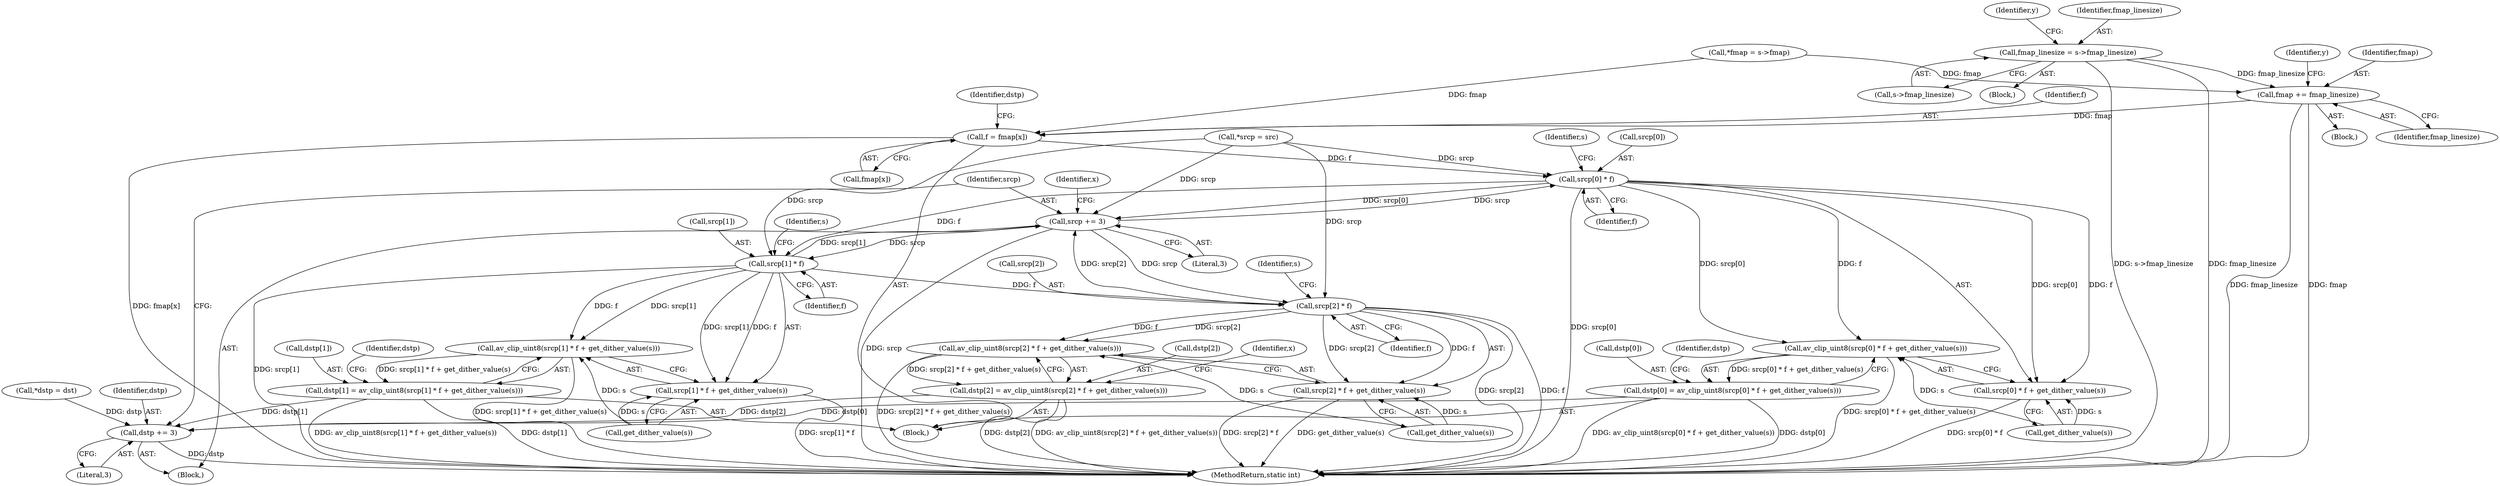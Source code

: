 digraph "0_FFmpeg_e43a0a232dbf6d3c161823c2e07c52e76227a1bc_10@pointer" {
"1000210" [label="(Call,fmap_linesize = s->fmap_linesize)"];
"1000306" [label="(Call,fmap += fmap_linesize)"];
"1000256" [label="(Call,f = fmap[x])"];
"1000267" [label="(Call,srcp[0] * f)"];
"1000251" [label="(Call,srcp += 3)"];
"1000280" [label="(Call,srcp[1] * f)"];
"1000278" [label="(Call,av_clip_uint8(srcp[1] * f + get_dither_value(s)))"];
"1000274" [label="(Call,dstp[1] = av_clip_uint8(srcp[1] * f + get_dither_value(s)))"];
"1000248" [label="(Call,dstp += 3)"];
"1000279" [label="(Call,srcp[1] * f + get_dither_value(s))"];
"1000293" [label="(Call,srcp[2] * f)"];
"1000291" [label="(Call,av_clip_uint8(srcp[2] * f + get_dither_value(s)))"];
"1000287" [label="(Call,dstp[2] = av_clip_uint8(srcp[2] * f + get_dither_value(s)))"];
"1000292" [label="(Call,srcp[2] * f + get_dither_value(s))"];
"1000265" [label="(Call,av_clip_uint8(srcp[0] * f + get_dither_value(s)))"];
"1000261" [label="(Call,dstp[0] = av_clip_uint8(srcp[0] * f + get_dither_value(s)))"];
"1000266" [label="(Call,srcp[0] * f + get_dither_value(s))"];
"1000266" [label="(Call,srcp[0] * f + get_dither_value(s))"];
"1000289" [label="(Identifier,dstp)"];
"1000226" [label="(Block,)"];
"1000267" [label="(Call,srcp[0] * f)"];
"1000284" [label="(Identifier,f)"];
"1000275" [label="(Call,dstp[1])"];
"1000261" [label="(Call,dstp[0] = av_clip_uint8(srcp[0] * f + get_dither_value(s)))"];
"1000276" [label="(Identifier,dstp)"];
"1000256" [label="(Call,f = fmap[x])"];
"1000308" [label="(Identifier,fmap_linesize)"];
"1000285" [label="(Call,get_dither_value(s))"];
"1000298" [label="(Call,get_dither_value(s))"];
"1000307" [label="(Identifier,fmap)"];
"1000505" [label="(MethodReturn,static int)"];
"1000251" [label="(Call,srcp += 3)"];
"1000210" [label="(Call,fmap_linesize = s->fmap_linesize)"];
"1000262" [label="(Call,dstp[0])"];
"1000272" [label="(Call,get_dither_value(s))"];
"1000257" [label="(Identifier,f)"];
"1000279" [label="(Call,srcp[1] * f + get_dither_value(s))"];
"1000217" [label="(Identifier,y)"];
"1000188" [label="(Call,*fmap = s->fmap)"];
"1000247" [label="(Block,)"];
"1000240" [label="(Identifier,x)"];
"1000250" [label="(Literal,3)"];
"1000212" [label="(Call,s->fmap_linesize)"];
"1000271" [label="(Identifier,f)"];
"1000265" [label="(Call,av_clip_uint8(srcp[0] * f + get_dither_value(s)))"];
"1000299" [label="(Identifier,s)"];
"1000278" [label="(Call,av_clip_uint8(srcp[1] * f + get_dither_value(s)))"];
"1000294" [label="(Call,srcp[2])"];
"1000246" [label="(Identifier,x)"];
"1000225" [label="(Identifier,y)"];
"1000253" [label="(Literal,3)"];
"1000170" [label="(Block,)"];
"1000287" [label="(Call,dstp[2] = av_clip_uint8(srcp[2] * f + get_dither_value(s)))"];
"1000228" [label="(Call,*dstp = dst)"];
"1000211" [label="(Identifier,fmap_linesize)"];
"1000258" [label="(Call,fmap[x])"];
"1000281" [label="(Call,srcp[1])"];
"1000292" [label="(Call,srcp[2] * f + get_dither_value(s))"];
"1000297" [label="(Identifier,f)"];
"1000286" [label="(Identifier,s)"];
"1000252" [label="(Identifier,srcp)"];
"1000293" [label="(Call,srcp[2] * f)"];
"1000248" [label="(Call,dstp += 3)"];
"1000291" [label="(Call,av_clip_uint8(srcp[2] * f + get_dither_value(s)))"];
"1000249" [label="(Identifier,dstp)"];
"1000254" [label="(Block,)"];
"1000273" [label="(Identifier,s)"];
"1000268" [label="(Call,srcp[0])"];
"1000263" [label="(Identifier,dstp)"];
"1000232" [label="(Call,*srcp = src)"];
"1000274" [label="(Call,dstp[1] = av_clip_uint8(srcp[1] * f + get_dither_value(s)))"];
"1000306" [label="(Call,fmap += fmap_linesize)"];
"1000280" [label="(Call,srcp[1] * f)"];
"1000288" [label="(Call,dstp[2])"];
"1000210" -> "1000170"  [label="AST: "];
"1000210" -> "1000212"  [label="CFG: "];
"1000211" -> "1000210"  [label="AST: "];
"1000212" -> "1000210"  [label="AST: "];
"1000217" -> "1000210"  [label="CFG: "];
"1000210" -> "1000505"  [label="DDG: s->fmap_linesize"];
"1000210" -> "1000505"  [label="DDG: fmap_linesize"];
"1000210" -> "1000306"  [label="DDG: fmap_linesize"];
"1000306" -> "1000226"  [label="AST: "];
"1000306" -> "1000308"  [label="CFG: "];
"1000307" -> "1000306"  [label="AST: "];
"1000308" -> "1000306"  [label="AST: "];
"1000225" -> "1000306"  [label="CFG: "];
"1000306" -> "1000505"  [label="DDG: fmap"];
"1000306" -> "1000505"  [label="DDG: fmap_linesize"];
"1000306" -> "1000256"  [label="DDG: fmap"];
"1000188" -> "1000306"  [label="DDG: fmap"];
"1000256" -> "1000254"  [label="AST: "];
"1000256" -> "1000258"  [label="CFG: "];
"1000257" -> "1000256"  [label="AST: "];
"1000258" -> "1000256"  [label="AST: "];
"1000263" -> "1000256"  [label="CFG: "];
"1000256" -> "1000505"  [label="DDG: fmap[x]"];
"1000188" -> "1000256"  [label="DDG: fmap"];
"1000256" -> "1000267"  [label="DDG: f"];
"1000267" -> "1000266"  [label="AST: "];
"1000267" -> "1000271"  [label="CFG: "];
"1000268" -> "1000267"  [label="AST: "];
"1000271" -> "1000267"  [label="AST: "];
"1000273" -> "1000267"  [label="CFG: "];
"1000267" -> "1000505"  [label="DDG: srcp[0]"];
"1000267" -> "1000251"  [label="DDG: srcp[0]"];
"1000267" -> "1000265"  [label="DDG: srcp[0]"];
"1000267" -> "1000265"  [label="DDG: f"];
"1000267" -> "1000266"  [label="DDG: srcp[0]"];
"1000267" -> "1000266"  [label="DDG: f"];
"1000232" -> "1000267"  [label="DDG: srcp"];
"1000251" -> "1000267"  [label="DDG: srcp"];
"1000267" -> "1000280"  [label="DDG: f"];
"1000251" -> "1000247"  [label="AST: "];
"1000251" -> "1000253"  [label="CFG: "];
"1000252" -> "1000251"  [label="AST: "];
"1000253" -> "1000251"  [label="AST: "];
"1000240" -> "1000251"  [label="CFG: "];
"1000251" -> "1000505"  [label="DDG: srcp"];
"1000280" -> "1000251"  [label="DDG: srcp[1]"];
"1000293" -> "1000251"  [label="DDG: srcp[2]"];
"1000232" -> "1000251"  [label="DDG: srcp"];
"1000251" -> "1000280"  [label="DDG: srcp"];
"1000251" -> "1000293"  [label="DDG: srcp"];
"1000280" -> "1000279"  [label="AST: "];
"1000280" -> "1000284"  [label="CFG: "];
"1000281" -> "1000280"  [label="AST: "];
"1000284" -> "1000280"  [label="AST: "];
"1000286" -> "1000280"  [label="CFG: "];
"1000280" -> "1000505"  [label="DDG: srcp[1]"];
"1000280" -> "1000278"  [label="DDG: srcp[1]"];
"1000280" -> "1000278"  [label="DDG: f"];
"1000280" -> "1000279"  [label="DDG: srcp[1]"];
"1000280" -> "1000279"  [label="DDG: f"];
"1000232" -> "1000280"  [label="DDG: srcp"];
"1000280" -> "1000293"  [label="DDG: f"];
"1000278" -> "1000274"  [label="AST: "];
"1000278" -> "1000279"  [label="CFG: "];
"1000279" -> "1000278"  [label="AST: "];
"1000274" -> "1000278"  [label="CFG: "];
"1000278" -> "1000505"  [label="DDG: srcp[1] * f + get_dither_value(s)"];
"1000278" -> "1000274"  [label="DDG: srcp[1] * f + get_dither_value(s)"];
"1000285" -> "1000278"  [label="DDG: s"];
"1000274" -> "1000254"  [label="AST: "];
"1000275" -> "1000274"  [label="AST: "];
"1000289" -> "1000274"  [label="CFG: "];
"1000274" -> "1000505"  [label="DDG: dstp[1]"];
"1000274" -> "1000505"  [label="DDG: av_clip_uint8(srcp[1] * f + get_dither_value(s))"];
"1000274" -> "1000248"  [label="DDG: dstp[1]"];
"1000248" -> "1000247"  [label="AST: "];
"1000248" -> "1000250"  [label="CFG: "];
"1000249" -> "1000248"  [label="AST: "];
"1000250" -> "1000248"  [label="AST: "];
"1000252" -> "1000248"  [label="CFG: "];
"1000248" -> "1000505"  [label="DDG: dstp"];
"1000228" -> "1000248"  [label="DDG: dstp"];
"1000261" -> "1000248"  [label="DDG: dstp[0]"];
"1000287" -> "1000248"  [label="DDG: dstp[2]"];
"1000279" -> "1000285"  [label="CFG: "];
"1000285" -> "1000279"  [label="AST: "];
"1000279" -> "1000505"  [label="DDG: srcp[1] * f"];
"1000285" -> "1000279"  [label="DDG: s"];
"1000293" -> "1000292"  [label="AST: "];
"1000293" -> "1000297"  [label="CFG: "];
"1000294" -> "1000293"  [label="AST: "];
"1000297" -> "1000293"  [label="AST: "];
"1000299" -> "1000293"  [label="CFG: "];
"1000293" -> "1000505"  [label="DDG: srcp[2]"];
"1000293" -> "1000505"  [label="DDG: f"];
"1000293" -> "1000291"  [label="DDG: srcp[2]"];
"1000293" -> "1000291"  [label="DDG: f"];
"1000293" -> "1000292"  [label="DDG: srcp[2]"];
"1000293" -> "1000292"  [label="DDG: f"];
"1000232" -> "1000293"  [label="DDG: srcp"];
"1000291" -> "1000287"  [label="AST: "];
"1000291" -> "1000292"  [label="CFG: "];
"1000292" -> "1000291"  [label="AST: "];
"1000287" -> "1000291"  [label="CFG: "];
"1000291" -> "1000505"  [label="DDG: srcp[2] * f + get_dither_value(s)"];
"1000291" -> "1000287"  [label="DDG: srcp[2] * f + get_dither_value(s)"];
"1000298" -> "1000291"  [label="DDG: s"];
"1000287" -> "1000254"  [label="AST: "];
"1000288" -> "1000287"  [label="AST: "];
"1000246" -> "1000287"  [label="CFG: "];
"1000287" -> "1000505"  [label="DDG: av_clip_uint8(srcp[2] * f + get_dither_value(s))"];
"1000287" -> "1000505"  [label="DDG: dstp[2]"];
"1000292" -> "1000298"  [label="CFG: "];
"1000298" -> "1000292"  [label="AST: "];
"1000292" -> "1000505"  [label="DDG: get_dither_value(s)"];
"1000292" -> "1000505"  [label="DDG: srcp[2] * f"];
"1000298" -> "1000292"  [label="DDG: s"];
"1000265" -> "1000261"  [label="AST: "];
"1000265" -> "1000266"  [label="CFG: "];
"1000266" -> "1000265"  [label="AST: "];
"1000261" -> "1000265"  [label="CFG: "];
"1000265" -> "1000505"  [label="DDG: srcp[0] * f + get_dither_value(s)"];
"1000265" -> "1000261"  [label="DDG: srcp[0] * f + get_dither_value(s)"];
"1000272" -> "1000265"  [label="DDG: s"];
"1000261" -> "1000254"  [label="AST: "];
"1000262" -> "1000261"  [label="AST: "];
"1000276" -> "1000261"  [label="CFG: "];
"1000261" -> "1000505"  [label="DDG: av_clip_uint8(srcp[0] * f + get_dither_value(s))"];
"1000261" -> "1000505"  [label="DDG: dstp[0]"];
"1000266" -> "1000272"  [label="CFG: "];
"1000272" -> "1000266"  [label="AST: "];
"1000266" -> "1000505"  [label="DDG: srcp[0] * f"];
"1000272" -> "1000266"  [label="DDG: s"];
}
